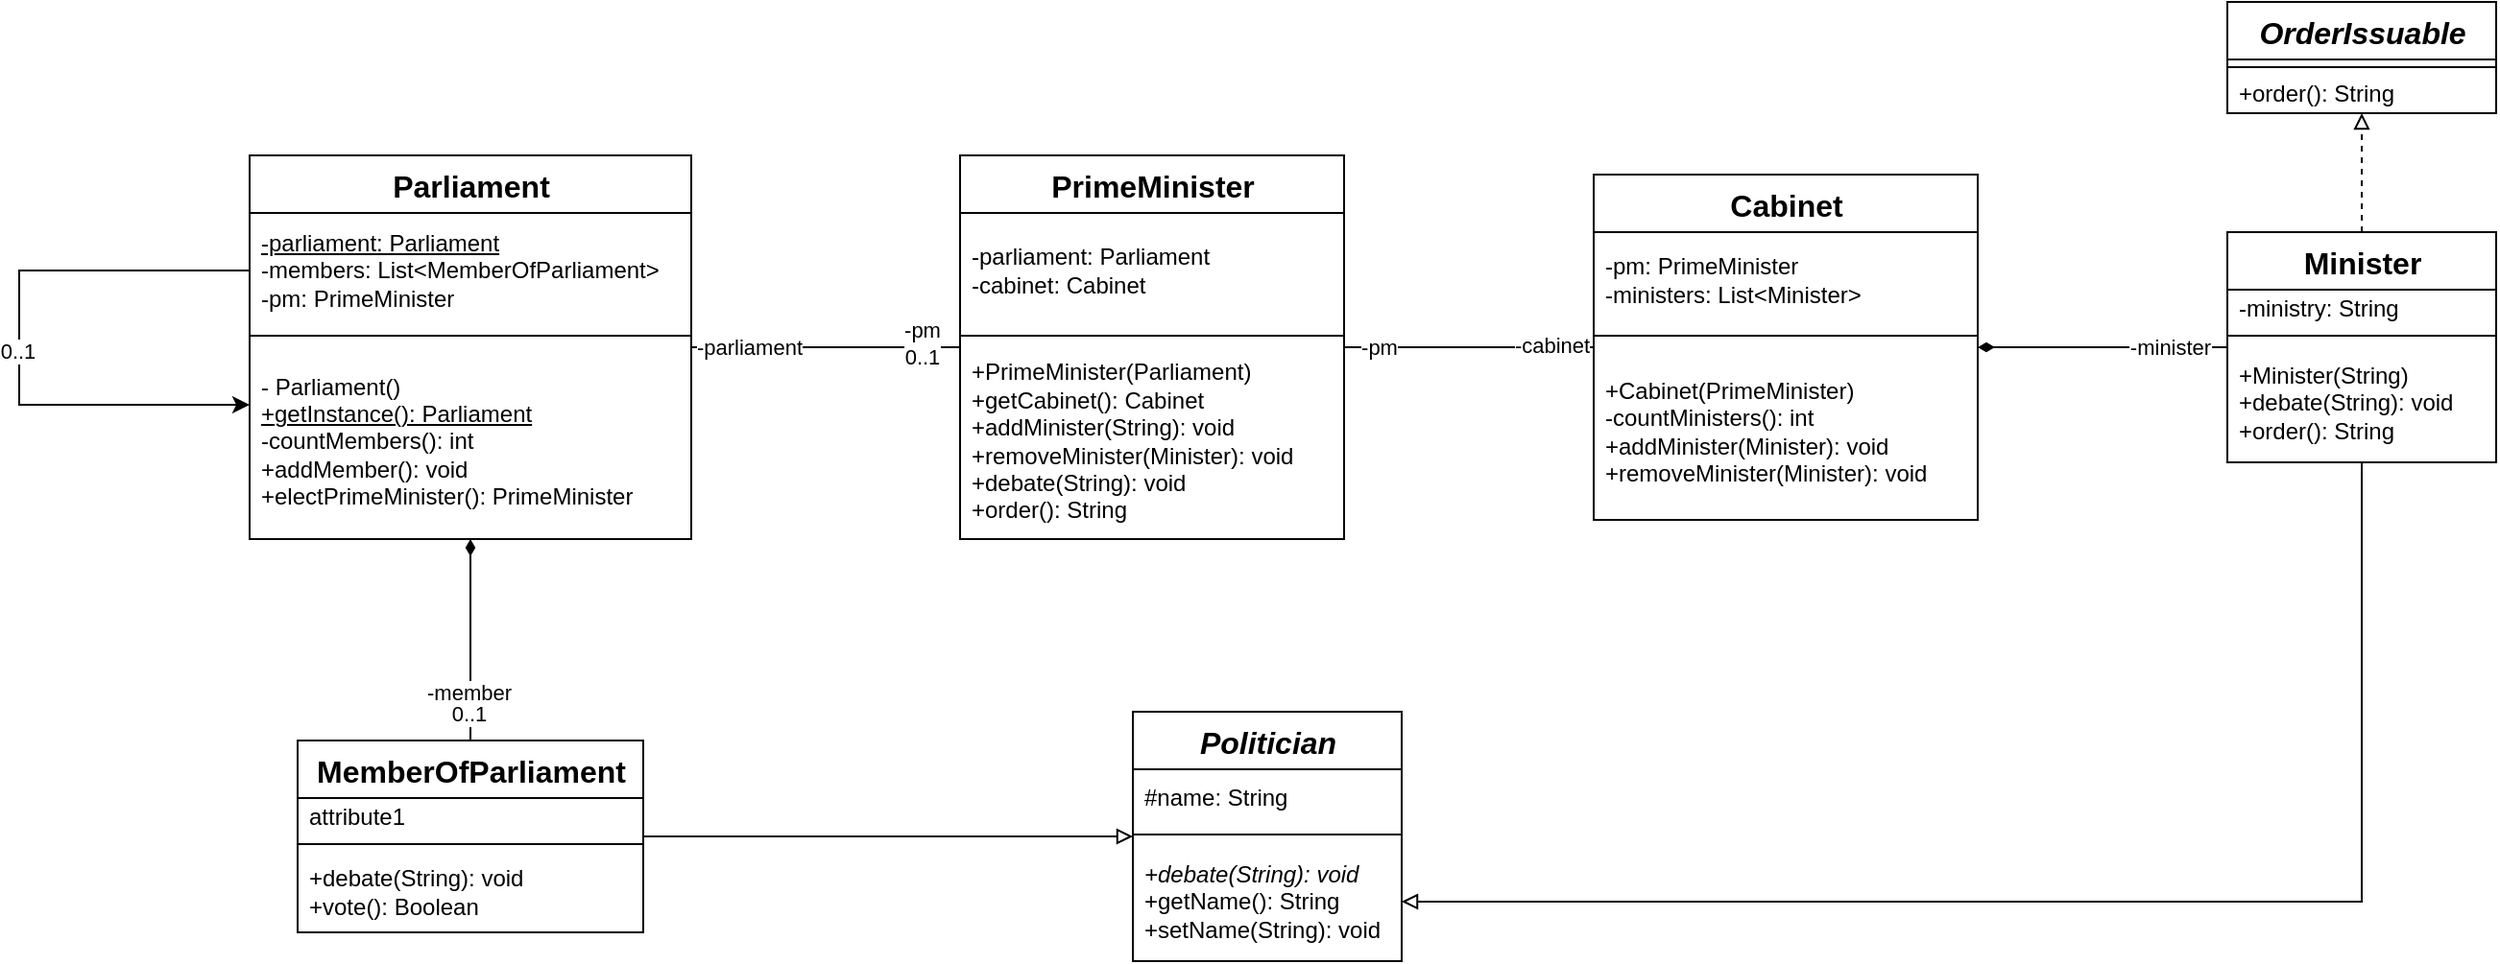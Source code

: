 <mxfile version="15.2.9" type="github">
  <diagram id="DeraLO67TsYhgFOo1-kf" name="Page-1">
    <mxGraphModel dx="1550" dy="829" grid="1" gridSize="10" guides="1" tooltips="1" connect="1" arrows="1" fold="1" page="1" pageScale="1" pageWidth="850" pageHeight="1100" math="0" shadow="0">
      <root>
        <mxCell id="0" />
        <mxCell id="1" parent="0" />
        <mxCell id="cQL51Nqco0EOLGP5Jw1Z-73" style="edgeStyle=orthogonalEdgeStyle;rounded=0;orthogonalLoop=1;jettySize=auto;html=1;endArrow=none;endFill=0;startArrow=none;startFill=0;" edge="1" parent="1" source="cQL51Nqco0EOLGP5Jw1Z-1" target="cQL51Nqco0EOLGP5Jw1Z-57">
          <mxGeometry relative="1" as="geometry" />
        </mxCell>
        <mxCell id="cQL51Nqco0EOLGP5Jw1Z-79" value="-pm" style="edgeLabel;html=1;align=center;verticalAlign=middle;resizable=0;points=[];" vertex="1" connectable="0" parent="cQL51Nqco0EOLGP5Jw1Z-73">
          <mxGeometry x="0.727" y="2" relative="1" as="geometry">
            <mxPoint y="-2" as="offset" />
          </mxGeometry>
        </mxCell>
        <mxCell id="cQL51Nqco0EOLGP5Jw1Z-99" value="-cabinet" style="edgeLabel;html=1;align=center;verticalAlign=middle;resizable=0;points=[];" vertex="1" connectable="0" parent="cQL51Nqco0EOLGP5Jw1Z-73">
          <mxGeometry x="-0.654" y="-1" relative="1" as="geometry">
            <mxPoint as="offset" />
          </mxGeometry>
        </mxCell>
        <mxCell id="cQL51Nqco0EOLGP5Jw1Z-74" style="edgeStyle=orthogonalEdgeStyle;rounded=0;orthogonalLoop=1;jettySize=auto;html=1;startArrow=diamondThin;startFill=1;endArrow=none;endFill=0;" edge="1" parent="1" source="cQL51Nqco0EOLGP5Jw1Z-1" target="cQL51Nqco0EOLGP5Jw1Z-25">
          <mxGeometry relative="1" as="geometry" />
        </mxCell>
        <mxCell id="cQL51Nqco0EOLGP5Jw1Z-80" value="-minister" style="edgeLabel;html=1;align=center;verticalAlign=middle;resizable=0;points=[];" vertex="1" connectable="0" parent="cQL51Nqco0EOLGP5Jw1Z-74">
          <mxGeometry x="0.711" y="-1" relative="1" as="geometry">
            <mxPoint x="-11" y="-1" as="offset" />
          </mxGeometry>
        </mxCell>
        <mxCell id="cQL51Nqco0EOLGP5Jw1Z-1" value="&lt;b&gt;&lt;font style=&quot;font-size: 16px&quot;&gt;Cabinet&lt;/font&gt;&lt;/b&gt;" style="swimlane;fontStyle=0;align=center;verticalAlign=top;childLayout=stackLayout;horizontal=1;startSize=30;horizontalStack=0;resizeParent=1;resizeParentMax=0;resizeLast=0;collapsible=0;marginBottom=0;html=1;" vertex="1" parent="1">
          <mxGeometry x="860" y="330" width="200" height="180" as="geometry" />
        </mxCell>
        <mxCell id="cQL51Nqco0EOLGP5Jw1Z-3" value="-pm:&amp;nbsp;PrimeMinister&lt;br&gt;-ministers:&amp;nbsp;List&amp;lt;Minister&amp;gt;" style="text;html=1;strokeColor=none;fillColor=none;align=left;verticalAlign=middle;spacingLeft=4;spacingRight=4;overflow=hidden;rotatable=0;points=[[0,0.5],[1,0.5]];portConstraint=eastwest;" vertex="1" parent="cQL51Nqco0EOLGP5Jw1Z-1">
          <mxGeometry y="30" width="200" height="50" as="geometry" />
        </mxCell>
        <mxCell id="cQL51Nqco0EOLGP5Jw1Z-6" value="" style="line;strokeWidth=1;fillColor=none;align=left;verticalAlign=middle;spacingTop=-1;spacingLeft=3;spacingRight=3;rotatable=0;labelPosition=right;points=[];portConstraint=eastwest;" vertex="1" parent="cQL51Nqco0EOLGP5Jw1Z-1">
          <mxGeometry y="80" width="200" height="8" as="geometry" />
        </mxCell>
        <mxCell id="cQL51Nqco0EOLGP5Jw1Z-8" value="+Cabinet(PrimeMinister)&lt;br&gt;-countMinisters(): int&lt;br&gt;+addMinister(Minister): void&lt;br&gt;+removeMinister(Minister): void&amp;nbsp;" style="text;html=1;strokeColor=none;fillColor=none;align=left;verticalAlign=middle;spacingLeft=4;spacingRight=4;overflow=hidden;rotatable=0;points=[[0,0.5],[1,0.5]];portConstraint=eastwest;" vertex="1" parent="cQL51Nqco0EOLGP5Jw1Z-1">
          <mxGeometry y="88" width="200" height="92" as="geometry" />
        </mxCell>
        <mxCell id="cQL51Nqco0EOLGP5Jw1Z-81" style="edgeStyle=orthogonalEdgeStyle;rounded=0;orthogonalLoop=1;jettySize=auto;html=1;startArrow=none;startFill=0;endArrow=block;endFill=0;" edge="1" parent="1" source="cQL51Nqco0EOLGP5Jw1Z-17" target="cQL51Nqco0EOLGP5Jw1Z-49">
          <mxGeometry relative="1" as="geometry" />
        </mxCell>
        <mxCell id="cQL51Nqco0EOLGP5Jw1Z-17" value="&lt;b&gt;&lt;font style=&quot;font-size: 16px&quot;&gt;MemberOfParliament&lt;/font&gt;&lt;/b&gt;" style="swimlane;fontStyle=0;align=center;verticalAlign=top;childLayout=stackLayout;horizontal=1;startSize=30;horizontalStack=0;resizeParent=1;resizeParentMax=0;resizeLast=0;collapsible=0;marginBottom=0;html=1;" vertex="1" parent="1">
          <mxGeometry x="185" y="625" width="180" height="100" as="geometry" />
        </mxCell>
        <mxCell id="cQL51Nqco0EOLGP5Jw1Z-19" value="attribute1" style="text;html=1;strokeColor=none;fillColor=none;align=left;verticalAlign=middle;spacingLeft=4;spacingRight=4;overflow=hidden;rotatable=0;points=[[0,0.5],[1,0.5]];portConstraint=eastwest;" vertex="1" parent="cQL51Nqco0EOLGP5Jw1Z-17">
          <mxGeometry y="30" width="180" height="20" as="geometry" />
        </mxCell>
        <mxCell id="cQL51Nqco0EOLGP5Jw1Z-22" value="" style="line;strokeWidth=1;fillColor=none;align=left;verticalAlign=middle;spacingTop=-1;spacingLeft=3;spacingRight=3;rotatable=0;labelPosition=right;points=[];portConstraint=eastwest;" vertex="1" parent="cQL51Nqco0EOLGP5Jw1Z-17">
          <mxGeometry y="50" width="180" height="8" as="geometry" />
        </mxCell>
        <mxCell id="cQL51Nqco0EOLGP5Jw1Z-24" value="+debate(String): void&lt;br&gt;+vote(): Boolean" style="text;html=1;strokeColor=none;fillColor=none;align=left;verticalAlign=middle;spacingLeft=4;spacingRight=4;overflow=hidden;rotatable=0;points=[[0,0.5],[1,0.5]];portConstraint=eastwest;" vertex="1" parent="cQL51Nqco0EOLGP5Jw1Z-17">
          <mxGeometry y="58" width="180" height="42" as="geometry" />
        </mxCell>
        <mxCell id="cQL51Nqco0EOLGP5Jw1Z-82" style="edgeStyle=orthogonalEdgeStyle;rounded=0;orthogonalLoop=1;jettySize=auto;html=1;startArrow=none;startFill=0;endArrow=block;endFill=0;" edge="1" parent="1" source="cQL51Nqco0EOLGP5Jw1Z-25" target="cQL51Nqco0EOLGP5Jw1Z-56">
          <mxGeometry relative="1" as="geometry" />
        </mxCell>
        <mxCell id="cQL51Nqco0EOLGP5Jw1Z-84" style="edgeStyle=orthogonalEdgeStyle;rounded=0;orthogonalLoop=1;jettySize=auto;html=1;startArrow=none;startFill=0;endArrow=block;endFill=0;dashed=1;exitX=0.5;exitY=0;exitDx=0;exitDy=0;" edge="1" parent="1" source="cQL51Nqco0EOLGP5Jw1Z-25" target="cQL51Nqco0EOLGP5Jw1Z-33">
          <mxGeometry relative="1" as="geometry" />
        </mxCell>
        <mxCell id="cQL51Nqco0EOLGP5Jw1Z-25" value="&lt;b&gt;&lt;font style=&quot;font-size: 16px&quot;&gt;Minister&lt;/font&gt;&lt;/b&gt;" style="swimlane;fontStyle=0;align=center;verticalAlign=top;childLayout=stackLayout;horizontal=1;startSize=30;horizontalStack=0;resizeParent=1;resizeParentMax=0;resizeLast=0;collapsible=0;marginBottom=0;html=1;" vertex="1" parent="1">
          <mxGeometry x="1190" y="360" width="140" height="120" as="geometry" />
        </mxCell>
        <mxCell id="cQL51Nqco0EOLGP5Jw1Z-27" value="-ministry: String" style="text;html=1;strokeColor=none;fillColor=none;align=left;verticalAlign=middle;spacingLeft=4;spacingRight=4;overflow=hidden;rotatable=0;points=[[0,0.5],[1,0.5]];portConstraint=eastwest;" vertex="1" parent="cQL51Nqco0EOLGP5Jw1Z-25">
          <mxGeometry y="30" width="140" height="20" as="geometry" />
        </mxCell>
        <mxCell id="cQL51Nqco0EOLGP5Jw1Z-30" value="" style="line;strokeWidth=1;fillColor=none;align=left;verticalAlign=middle;spacingTop=-1;spacingLeft=3;spacingRight=3;rotatable=0;labelPosition=right;points=[];portConstraint=eastwest;" vertex="1" parent="cQL51Nqco0EOLGP5Jw1Z-25">
          <mxGeometry y="50" width="140" height="8" as="geometry" />
        </mxCell>
        <mxCell id="cQL51Nqco0EOLGP5Jw1Z-32" value="+Minister(String)&lt;br&gt;+debate(String): void&lt;br&gt;+order(): String" style="text;html=1;strokeColor=none;fillColor=none;align=left;verticalAlign=middle;spacingLeft=4;spacingRight=4;overflow=hidden;rotatable=0;points=[[0,0.5],[1,0.5]];portConstraint=eastwest;" vertex="1" parent="cQL51Nqco0EOLGP5Jw1Z-25">
          <mxGeometry y="58" width="140" height="62" as="geometry" />
        </mxCell>
        <mxCell id="cQL51Nqco0EOLGP5Jw1Z-33" value="&lt;b&gt;&lt;font style=&quot;font-size: 16px&quot;&gt;&lt;i&gt;OrderIssuable&lt;/i&gt;&lt;/font&gt;&lt;/b&gt;" style="swimlane;fontStyle=0;align=center;verticalAlign=top;childLayout=stackLayout;horizontal=1;startSize=30;horizontalStack=0;resizeParent=1;resizeParentMax=0;resizeLast=0;collapsible=0;marginBottom=0;html=1;" vertex="1" parent="1">
          <mxGeometry x="1190" y="240" width="140" height="58" as="geometry" />
        </mxCell>
        <mxCell id="cQL51Nqco0EOLGP5Jw1Z-38" value="" style="line;strokeWidth=1;fillColor=none;align=left;verticalAlign=middle;spacingTop=-1;spacingLeft=3;spacingRight=3;rotatable=0;labelPosition=right;points=[];portConstraint=eastwest;" vertex="1" parent="cQL51Nqco0EOLGP5Jw1Z-33">
          <mxGeometry y="30" width="140" height="8" as="geometry" />
        </mxCell>
        <mxCell id="cQL51Nqco0EOLGP5Jw1Z-40" value="+order(): String" style="text;html=1;strokeColor=none;fillColor=none;align=left;verticalAlign=middle;spacingLeft=4;spacingRight=4;overflow=hidden;rotatable=0;points=[[0,0.5],[1,0.5]];portConstraint=eastwest;" vertex="1" parent="cQL51Nqco0EOLGP5Jw1Z-33">
          <mxGeometry y="38" width="140" height="20" as="geometry" />
        </mxCell>
        <mxCell id="cQL51Nqco0EOLGP5Jw1Z-89" style="edgeStyle=orthogonalEdgeStyle;rounded=0;orthogonalLoop=1;jettySize=auto;html=1;entryX=0.5;entryY=0;entryDx=0;entryDy=0;startArrow=diamondThin;startFill=1;endArrow=none;endFill=0;" edge="1" parent="1" source="cQL51Nqco0EOLGP5Jw1Z-41" target="cQL51Nqco0EOLGP5Jw1Z-17">
          <mxGeometry relative="1" as="geometry" />
        </mxCell>
        <mxCell id="cQL51Nqco0EOLGP5Jw1Z-90" value="0..1" style="edgeLabel;html=1;align=center;verticalAlign=middle;resizable=0;points=[];" vertex="1" connectable="0" parent="cQL51Nqco0EOLGP5Jw1Z-89">
          <mxGeometry x="0.777" y="-1" relative="1" as="geometry">
            <mxPoint y="-3" as="offset" />
          </mxGeometry>
        </mxCell>
        <mxCell id="cQL51Nqco0EOLGP5Jw1Z-92" value="-member" style="edgeLabel;html=1;align=center;verticalAlign=middle;resizable=0;points=[];" vertex="1" connectable="0" parent="cQL51Nqco0EOLGP5Jw1Z-89">
          <mxGeometry x="0.611" y="-1" relative="1" as="geometry">
            <mxPoint y="-5" as="offset" />
          </mxGeometry>
        </mxCell>
        <mxCell id="cQL51Nqco0EOLGP5Jw1Z-91" style="edgeStyle=orthogonalEdgeStyle;rounded=0;orthogonalLoop=1;jettySize=auto;html=1;startArrow=none;startFill=0;endArrow=none;endFill=0;" edge="1" parent="1" source="cQL51Nqco0EOLGP5Jw1Z-41" target="cQL51Nqco0EOLGP5Jw1Z-57">
          <mxGeometry relative="1" as="geometry" />
        </mxCell>
        <mxCell id="cQL51Nqco0EOLGP5Jw1Z-93" value="-pm&lt;br&gt;0..1" style="edgeLabel;html=1;align=center;verticalAlign=middle;resizable=0;points=[];" vertex="1" connectable="0" parent="cQL51Nqco0EOLGP5Jw1Z-91">
          <mxGeometry x="0.705" y="2" relative="1" as="geometry">
            <mxPoint as="offset" />
          </mxGeometry>
        </mxCell>
        <mxCell id="cQL51Nqco0EOLGP5Jw1Z-98" value="-parliament" style="edgeLabel;html=1;align=center;verticalAlign=middle;resizable=0;points=[];" vertex="1" connectable="0" parent="cQL51Nqco0EOLGP5Jw1Z-91">
          <mxGeometry x="-0.765" relative="1" as="geometry">
            <mxPoint x="13" as="offset" />
          </mxGeometry>
        </mxCell>
        <mxCell id="cQL51Nqco0EOLGP5Jw1Z-41" value="&lt;b&gt;&lt;font style=&quot;font-size: 16px&quot;&gt;Parliament&lt;/font&gt;&lt;/b&gt;" style="swimlane;fontStyle=0;align=center;verticalAlign=top;childLayout=stackLayout;horizontal=1;startSize=30;horizontalStack=0;resizeParent=1;resizeParentMax=0;resizeLast=0;collapsible=0;marginBottom=0;html=1;" vertex="1" parent="1">
          <mxGeometry x="160" y="320" width="230" height="200" as="geometry" />
        </mxCell>
        <mxCell id="cQL51Nqco0EOLGP5Jw1Z-43" value="&lt;u&gt;-parliament: Parliament&lt;/u&gt;&lt;br&gt;-members: List&amp;lt;MemberOfParliament&amp;gt;&lt;br&gt;-pm: PrimeMinister" style="text;html=1;strokeColor=none;fillColor=none;align=left;verticalAlign=middle;spacingLeft=4;spacingRight=4;overflow=hidden;rotatable=0;points=[[0,0.5],[1,0.5]];portConstraint=eastwest;" vertex="1" parent="cQL51Nqco0EOLGP5Jw1Z-41">
          <mxGeometry y="30" width="230" height="60" as="geometry" />
        </mxCell>
        <mxCell id="cQL51Nqco0EOLGP5Jw1Z-46" value="" style="line;strokeWidth=1;fillColor=none;align=left;verticalAlign=middle;spacingTop=-1;spacingLeft=3;spacingRight=3;rotatable=0;labelPosition=right;points=[];portConstraint=eastwest;" vertex="1" parent="cQL51Nqco0EOLGP5Jw1Z-41">
          <mxGeometry y="90" width="230" height="8" as="geometry" />
        </mxCell>
        <mxCell id="cQL51Nqco0EOLGP5Jw1Z-48" value="- Parliament()&lt;br&gt;&lt;u&gt;+getInstance():&amp;nbsp;Parliament&lt;/u&gt;&lt;br&gt;-countMembers(): int&lt;br&gt;+addMember(): void&lt;br&gt;+electPrimeMinister():&amp;nbsp;PrimeMinister" style="text;html=1;strokeColor=none;fillColor=none;align=left;verticalAlign=middle;spacingLeft=4;spacingRight=4;overflow=hidden;rotatable=0;points=[[0,0.5],[1,0.5]];portConstraint=eastwest;" vertex="1" parent="cQL51Nqco0EOLGP5Jw1Z-41">
          <mxGeometry y="98" width="230" height="102" as="geometry" />
        </mxCell>
        <mxCell id="cQL51Nqco0EOLGP5Jw1Z-87" style="edgeStyle=orthogonalEdgeStyle;rounded=0;orthogonalLoop=1;jettySize=auto;html=1;startArrow=none;startFill=0;endArrow=classic;endFill=1;" edge="1" parent="cQL51Nqco0EOLGP5Jw1Z-41" source="cQL51Nqco0EOLGP5Jw1Z-43" target="cQL51Nqco0EOLGP5Jw1Z-48">
          <mxGeometry relative="1" as="geometry">
            <mxPoint x="-110" y="130" as="targetPoint" />
            <Array as="points">
              <mxPoint x="-120" y="60" />
              <mxPoint x="-120" y="130" />
            </Array>
          </mxGeometry>
        </mxCell>
        <mxCell id="cQL51Nqco0EOLGP5Jw1Z-88" value="0..1" style="edgeLabel;html=1;align=center;verticalAlign=middle;resizable=0;points=[];" vertex="1" connectable="0" parent="cQL51Nqco0EOLGP5Jw1Z-87">
          <mxGeometry x="0.044" y="-1" relative="1" as="geometry">
            <mxPoint as="offset" />
          </mxGeometry>
        </mxCell>
        <mxCell id="cQL51Nqco0EOLGP5Jw1Z-49" value="&lt;b&gt;&lt;font style=&quot;font-size: 16px&quot;&gt;&lt;i&gt;Politician&lt;/i&gt;&lt;/font&gt;&lt;/b&gt;" style="swimlane;fontStyle=0;align=center;verticalAlign=top;childLayout=stackLayout;horizontal=1;startSize=30;horizontalStack=0;resizeParent=1;resizeParentMax=0;resizeLast=0;collapsible=0;marginBottom=0;html=1;" vertex="1" parent="1">
          <mxGeometry x="620" y="610" width="140" height="130" as="geometry" />
        </mxCell>
        <mxCell id="cQL51Nqco0EOLGP5Jw1Z-51" value="#name: String" style="text;html=1;strokeColor=none;fillColor=none;align=left;verticalAlign=middle;spacingLeft=4;spacingRight=4;overflow=hidden;rotatable=0;points=[[0,0.5],[1,0.5]];portConstraint=eastwest;" vertex="1" parent="cQL51Nqco0EOLGP5Jw1Z-49">
          <mxGeometry y="30" width="140" height="30" as="geometry" />
        </mxCell>
        <mxCell id="cQL51Nqco0EOLGP5Jw1Z-54" value="" style="line;strokeWidth=1;fillColor=none;align=left;verticalAlign=middle;spacingTop=-1;spacingLeft=3;spacingRight=3;rotatable=0;labelPosition=right;points=[];portConstraint=eastwest;" vertex="1" parent="cQL51Nqco0EOLGP5Jw1Z-49">
          <mxGeometry y="60" width="140" height="8" as="geometry" />
        </mxCell>
        <mxCell id="cQL51Nqco0EOLGP5Jw1Z-56" value="&lt;i&gt;+debate(String): void&lt;/i&gt;&lt;br&gt;+getName(): String&lt;br&gt;+setName(String): void" style="text;html=1;strokeColor=none;fillColor=none;align=left;verticalAlign=middle;spacingLeft=4;spacingRight=4;overflow=hidden;rotatable=0;points=[[0,0.5],[1,0.5]];portConstraint=eastwest;" vertex="1" parent="cQL51Nqco0EOLGP5Jw1Z-49">
          <mxGeometry y="68" width="140" height="62" as="geometry" />
        </mxCell>
        <mxCell id="cQL51Nqco0EOLGP5Jw1Z-57" value="&lt;b&gt;&lt;font style=&quot;font-size: 16px&quot;&gt;PrimeMinister&lt;/font&gt;&lt;/b&gt;" style="swimlane;fontStyle=0;align=center;verticalAlign=top;childLayout=stackLayout;horizontal=1;startSize=30;horizontalStack=0;resizeParent=1;resizeParentMax=0;resizeLast=0;collapsible=0;marginBottom=0;html=1;" vertex="1" parent="1">
          <mxGeometry x="530" y="320" width="200" height="200" as="geometry" />
        </mxCell>
        <mxCell id="cQL51Nqco0EOLGP5Jw1Z-59" value="-parliament: Parliament&lt;br&gt;-cabinet: Cabinet" style="text;html=1;strokeColor=none;fillColor=none;align=left;verticalAlign=middle;spacingLeft=4;spacingRight=4;overflow=hidden;rotatable=0;points=[[0,0.5],[1,0.5]];portConstraint=eastwest;" vertex="1" parent="cQL51Nqco0EOLGP5Jw1Z-57">
          <mxGeometry y="30" width="200" height="60" as="geometry" />
        </mxCell>
        <mxCell id="cQL51Nqco0EOLGP5Jw1Z-62" value="" style="line;strokeWidth=1;fillColor=none;align=left;verticalAlign=middle;spacingTop=-1;spacingLeft=3;spacingRight=3;rotatable=0;labelPosition=right;points=[];portConstraint=eastwest;" vertex="1" parent="cQL51Nqco0EOLGP5Jw1Z-57">
          <mxGeometry y="90" width="200" height="8" as="geometry" />
        </mxCell>
        <mxCell id="cQL51Nqco0EOLGP5Jw1Z-64" value="+PrimeMinister(Parliament)&lt;br&gt;+getCabinet():&amp;nbsp;Cabinet&lt;br&gt;+addMinister(String): void&lt;br&gt;+removeMinister(Minister): void&lt;br&gt;+debate(String): void&lt;br&gt;+order(): String" style="text;html=1;strokeColor=none;fillColor=none;align=left;verticalAlign=middle;spacingLeft=4;spacingRight=4;overflow=hidden;rotatable=0;points=[[0,0.5],[1,0.5]];portConstraint=eastwest;" vertex="1" parent="cQL51Nqco0EOLGP5Jw1Z-57">
          <mxGeometry y="98" width="200" height="102" as="geometry" />
        </mxCell>
      </root>
    </mxGraphModel>
  </diagram>
</mxfile>

